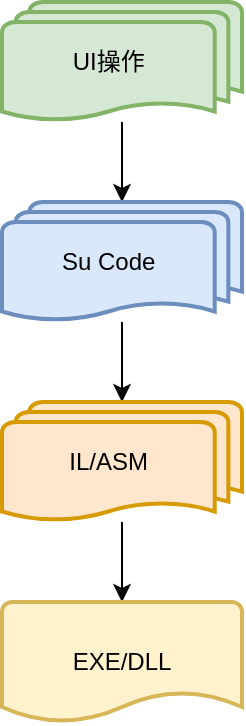 <mxfile version="22.1.15" type="device">
  <diagram name="第 1 页" id="FXDetXWcQOXU_7okOpMp">
    <mxGraphModel dx="1434" dy="836" grid="1" gridSize="10" guides="1" tooltips="1" connect="1" arrows="1" fold="1" page="1" pageScale="1" pageWidth="827" pageHeight="1169" math="0" shadow="0">
      <root>
        <mxCell id="0" />
        <mxCell id="1" parent="0" />
        <mxCell id="F1A9V17sNYWADANSnjkG-3" style="edgeStyle=orthogonalEdgeStyle;rounded=0;orthogonalLoop=1;jettySize=auto;html=1;" edge="1" parent="1" source="F1A9V17sNYWADANSnjkG-1" target="F1A9V17sNYWADANSnjkG-4">
          <mxGeometry relative="1" as="geometry">
            <mxPoint x="340" y="260" as="targetPoint" />
          </mxGeometry>
        </mxCell>
        <mxCell id="F1A9V17sNYWADANSnjkG-1" value="UI操作&amp;nbsp; &amp;nbsp;&amp;nbsp;" style="strokeWidth=2;html=1;shape=mxgraph.flowchart.multi-document;whiteSpace=wrap;fillColor=#d5e8d4;strokeColor=#82b366;" vertex="1" parent="1">
          <mxGeometry x="280" y="160" width="120" height="60" as="geometry" />
        </mxCell>
        <mxCell id="F1A9V17sNYWADANSnjkG-6" style="edgeStyle=orthogonalEdgeStyle;rounded=0;orthogonalLoop=1;jettySize=auto;html=1;" edge="1" parent="1" source="F1A9V17sNYWADANSnjkG-4" target="F1A9V17sNYWADANSnjkG-5">
          <mxGeometry relative="1" as="geometry" />
        </mxCell>
        <mxCell id="F1A9V17sNYWADANSnjkG-4" value="Su Code&amp;nbsp; &amp;nbsp;&amp;nbsp;" style="strokeWidth=2;html=1;shape=mxgraph.flowchart.multi-document;whiteSpace=wrap;fillColor=#dae8fc;strokeColor=#6c8ebf;" vertex="1" parent="1">
          <mxGeometry x="280" y="260" width="120" height="60" as="geometry" />
        </mxCell>
        <mxCell id="F1A9V17sNYWADANSnjkG-8" style="edgeStyle=orthogonalEdgeStyle;rounded=0;orthogonalLoop=1;jettySize=auto;html=1;" edge="1" parent="1" source="F1A9V17sNYWADANSnjkG-5" target="F1A9V17sNYWADANSnjkG-7">
          <mxGeometry relative="1" as="geometry" />
        </mxCell>
        <mxCell id="F1A9V17sNYWADANSnjkG-5" value="IL/ASM&amp;nbsp; &amp;nbsp;&amp;nbsp;" style="strokeWidth=2;html=1;shape=mxgraph.flowchart.multi-document;whiteSpace=wrap;fillColor=#ffe6cc;strokeColor=#d79b00;" vertex="1" parent="1">
          <mxGeometry x="280" y="360" width="120" height="60" as="geometry" />
        </mxCell>
        <mxCell id="F1A9V17sNYWADANSnjkG-7" value="EXE/DLL" style="strokeWidth=2;html=1;shape=mxgraph.flowchart.document2;whiteSpace=wrap;size=0.25;fillColor=#fff2cc;strokeColor=#d6b656;" vertex="1" parent="1">
          <mxGeometry x="280" y="460" width="120" height="60" as="geometry" />
        </mxCell>
      </root>
    </mxGraphModel>
  </diagram>
</mxfile>
